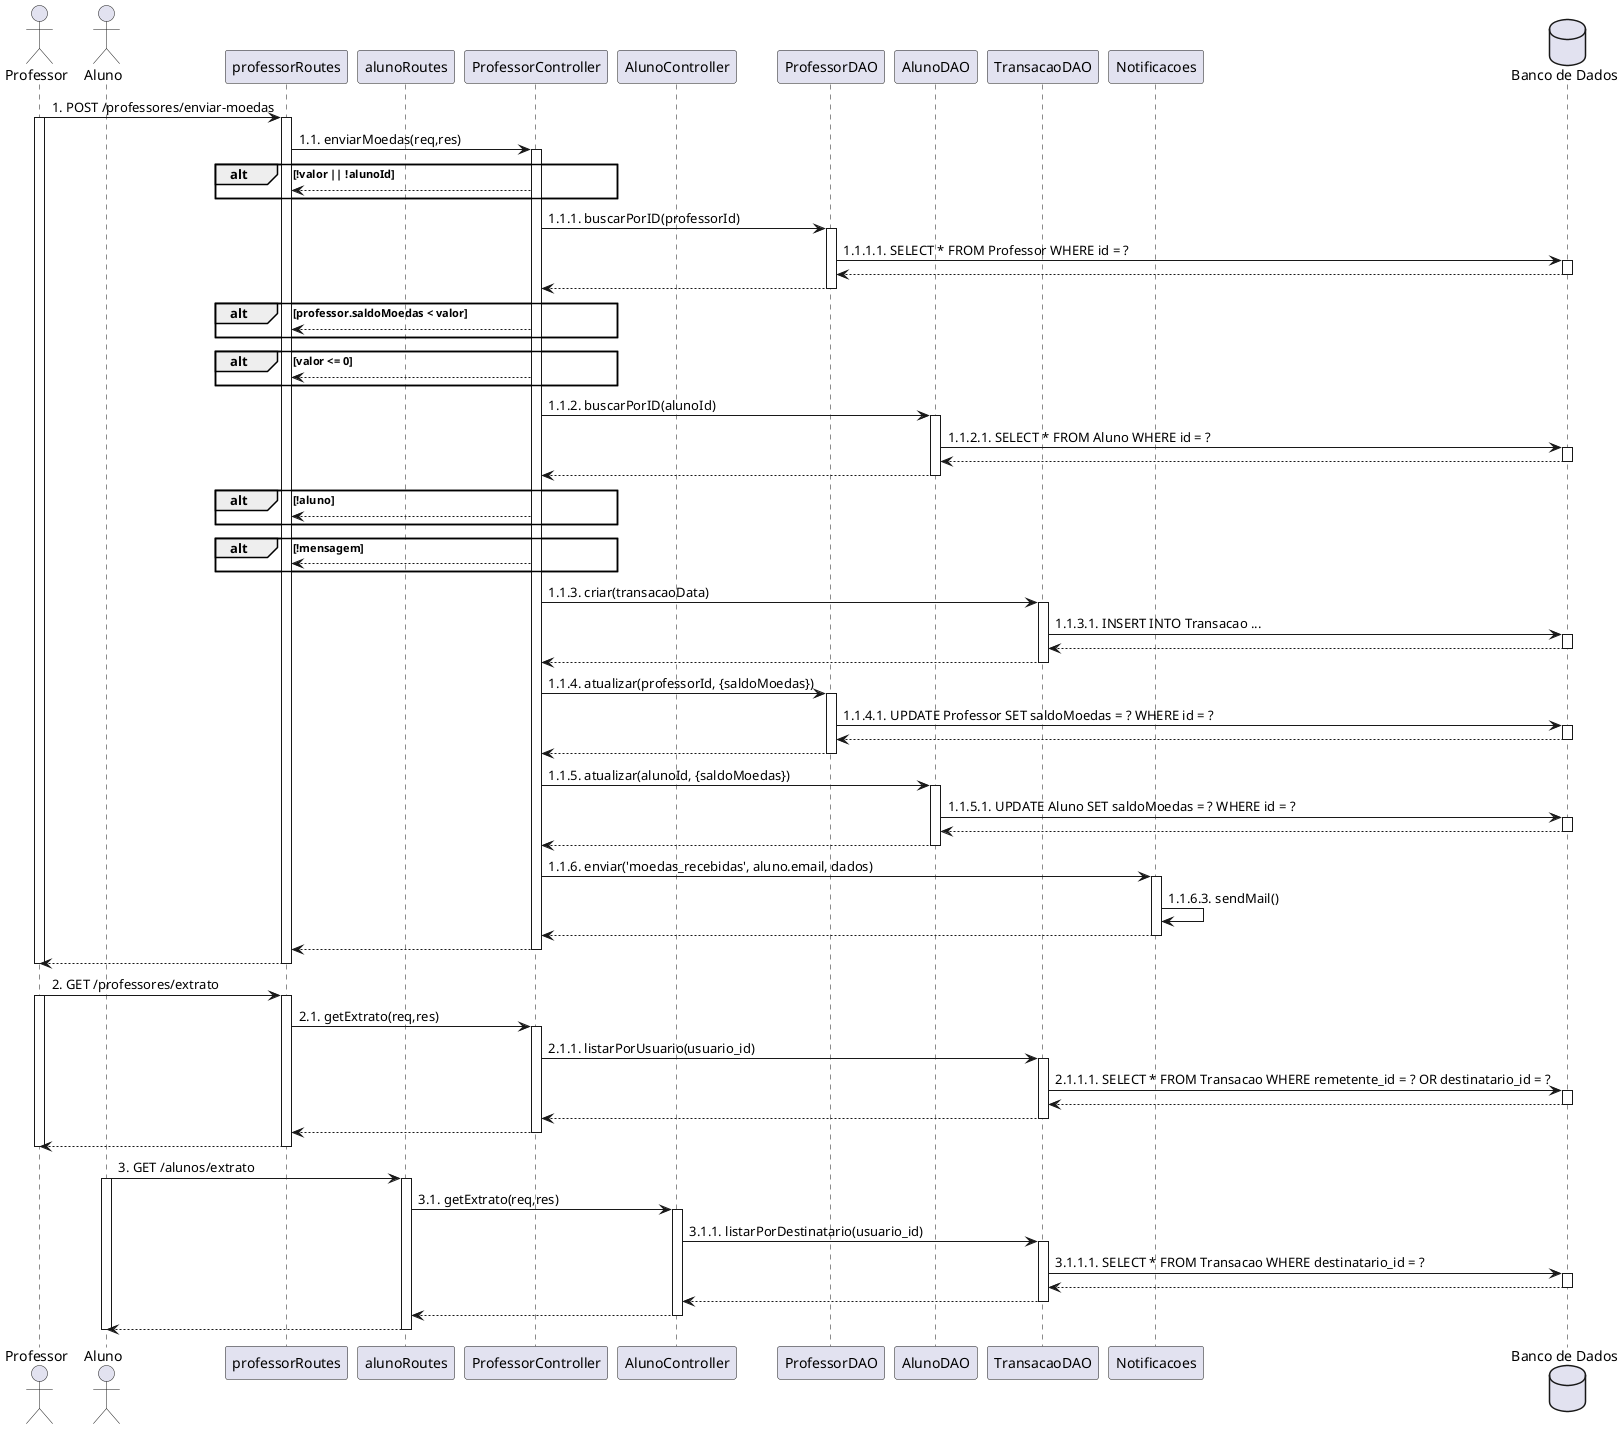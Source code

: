 @startuml

actor "Professor" as professor
actor "Aluno" as aluno
participant "professorRoutes" as prof_rota
participant "alunoRoutes" as aluno_rota
participant "ProfessorController" as prof_controller
participant "AlunoController" as aluno_controller
participant "ProfessorDAO" as prof_dao
participant "AlunoDAO" as aluno_dao
participant "TransacaoDAO" as transacao_dao
participant "Notificacoes" as notificacoes
database "Banco de Dados" as bd

professor -> prof_rota : 1. POST /professores/enviar-moedas
activate professor
activate prof_rota

prof_rota -> prof_controller : 1.1. enviarMoedas(req,res)
activate prof_controller

alt !valor || !alunoId
    prof_controller --> prof_rota
end

prof_controller -> prof_dao : 1.1.1. buscarPorID(professorId)
activate prof_dao
    prof_dao -> bd : 1.1.1.1. SELECT * FROM Professor WHERE id = ?
    activate bd
    bd --> prof_dao
    deactivate bd
prof_dao --> prof_controller
deactivate prof_dao

alt professor.saldoMoedas < valor
    prof_controller --> prof_rota
end

alt valor <= 0
    prof_controller --> prof_rota
end

prof_controller -> aluno_dao : 1.1.2. buscarPorID(alunoId)
activate aluno_dao
    aluno_dao -> bd : 1.1.2.1. SELECT * FROM Aluno WHERE id = ?
    activate bd
    bd --> aluno_dao
    deactivate bd
aluno_dao --> prof_controller
deactivate aluno_dao

alt !aluno
    prof_controller --> prof_rota
end

alt !mensagem
    prof_controller --> prof_rota
end

prof_controller -> transacao_dao : 1.1.3. criar(transacaoData)
activate transacao_dao
    transacao_dao -> bd : 1.1.3.1. INSERT INTO Transacao ...
    activate bd
    bd --> transacao_dao
    deactivate bd
transacao_dao --> prof_controller
deactivate transacao_dao

prof_controller -> prof_dao : 1.1.4. atualizar(professorId, {saldoMoedas})
activate prof_dao
    prof_dao -> bd : 1.1.4.1. UPDATE Professor SET saldoMoedas = ? WHERE id = ?
    activate bd
    bd --> prof_dao
    deactivate bd
prof_dao --> prof_controller
deactivate prof_dao

prof_controller -> aluno_dao : 1.1.5. atualizar(alunoId, {saldoMoedas})
activate aluno_dao
    aluno_dao -> bd : 1.1.5.1. UPDATE Aluno SET saldoMoedas = ? WHERE id = ?
    activate bd
    bd --> aluno_dao
    deactivate bd
aluno_dao --> prof_controller
deactivate aluno_dao

prof_controller -> notificacoes : 1.1.6. enviar('moedas_recebidas', aluno.email, dados)
activate notificacoes
    notificacoes -> notificacoes : 1.1.6.3. sendMail()
notificacoes --> prof_controller
deactivate notificacoes

prof_controller --> prof_rota
deactivate prof_controller

prof_rota --> professor
deactivate prof_rota
deactivate professor

professor -> prof_rota : 2. GET /professores/extrato
activate professor
activate prof_rota

prof_rota -> prof_controller : 2.1. getExtrato(req,res)
activate prof_controller
    prof_controller -> transacao_dao : 2.1.1. listarPorUsuario(usuario_id)
    activate transacao_dao
        transacao_dao -> bd : 2.1.1.1. SELECT * FROM Transacao WHERE remetente_id = ? OR destinatario_id = ?
        activate bd
        bd --> transacao_dao
        deactivate bd
    transacao_dao --> prof_controller
    deactivate transacao_dao
prof_controller --> prof_rota
deactivate prof_controller

prof_rota --> professor
deactivate prof_rota
deactivate professor

aluno -> aluno_rota : 3. GET /alunos/extrato
activate aluno
activate aluno_rota

aluno_rota -> aluno_controller : 3.1. getExtrato(req,res)
activate aluno_controller
    aluno_controller -> transacao_dao : 3.1.1. listarPorDestinatario(usuario_id)
    activate transacao_dao
        transacao_dao -> bd : 3.1.1.1. SELECT * FROM Transacao WHERE destinatario_id = ?
        activate bd
        bd --> transacao_dao
        deactivate bd
    transacao_dao --> aluno_controller
    deactivate transacao_dao
aluno_controller --> aluno_rota
deactivate aluno_controller

aluno_rota --> aluno
deactivate aluno_rota
deactivate aluno

@enduml

